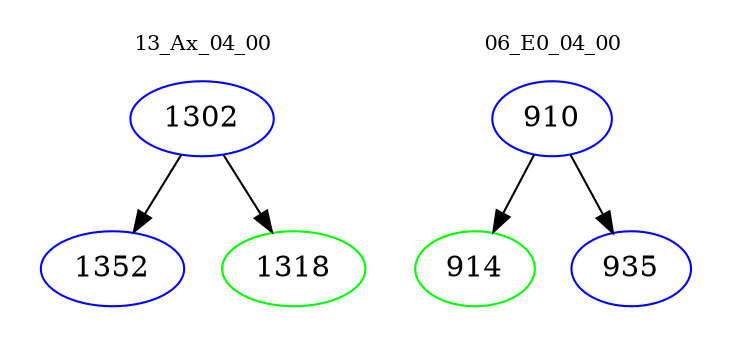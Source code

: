 digraph{
subgraph cluster_0 {
color = white
label = "13_Ax_04_00";
fontsize=10;
T0_1302 [label="1302", color="blue"]
T0_1302 -> T0_1352 [color="black"]
T0_1352 [label="1352", color="blue"]
T0_1302 -> T0_1318 [color="black"]
T0_1318 [label="1318", color="green"]
}
subgraph cluster_1 {
color = white
label = "06_E0_04_00";
fontsize=10;
T1_910 [label="910", color="blue"]
T1_910 -> T1_914 [color="black"]
T1_914 [label="914", color="green"]
T1_910 -> T1_935 [color="black"]
T1_935 [label="935", color="blue"]
}
}

